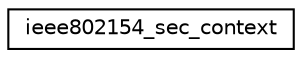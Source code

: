 digraph "Graphical Class Hierarchy"
{
 // LATEX_PDF_SIZE
  edge [fontname="Helvetica",fontsize="10",labelfontname="Helvetica",labelfontsize="10"];
  node [fontname="Helvetica",fontsize="10",shape=record];
  rankdir="LR";
  Node0 [label="ieee802154_sec_context",height=0.2,width=0.4,color="black", fillcolor="white", style="filled",URL="$structieee802154__sec__context.html",tooltip="Struct to hold IEEE 802.15.4 security information."];
}
